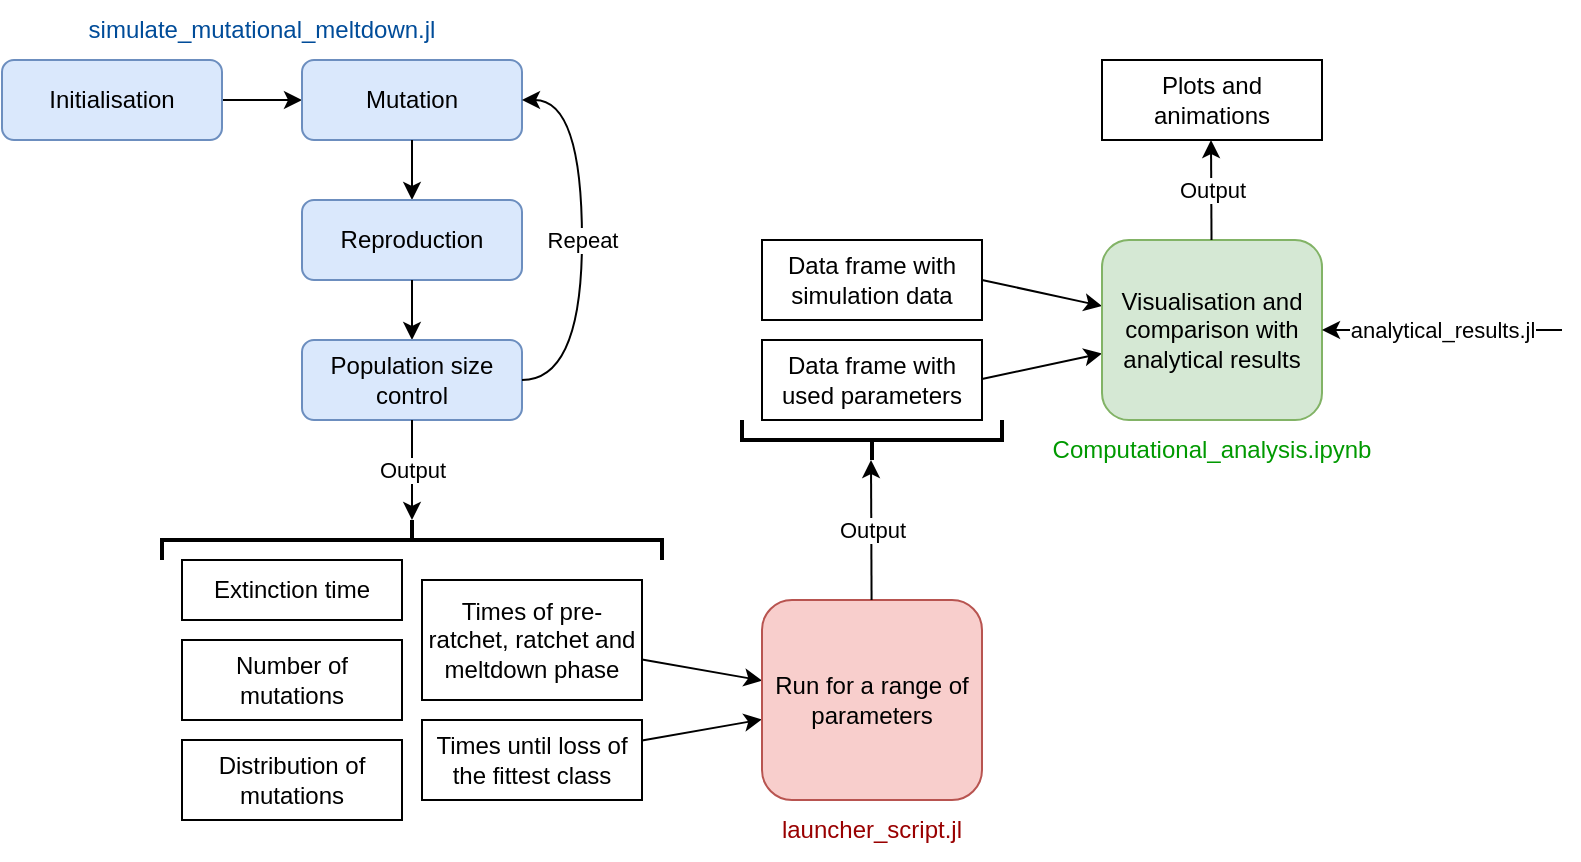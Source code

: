<mxfile version="16.6.2" type="gitlab">
  <diagram id="C5RBs43oDa-KdzZeNtuy" name="Page-1">
    <mxGraphModel dx="1018" dy="604" grid="1" gridSize="10" guides="1" tooltips="1" connect="1" arrows="1" fold="1" page="1" pageScale="1" pageWidth="827" pageHeight="1169" math="0" shadow="0">
      <root>
        <mxCell id="WIyWlLk6GJQsqaUBKTNV-0" />
        <mxCell id="WIyWlLk6GJQsqaUBKTNV-1" parent="WIyWlLk6GJQsqaUBKTNV-0" />
        <mxCell id="GPa3LWOIcoC2SGUldEkZ-6" value="" style="endArrow=classic;html=1;rounded=0;" edge="1" parent="WIyWlLk6GJQsqaUBKTNV-1" source="GPa3LWOIcoC2SGUldEkZ-45" target="GPa3LWOIcoC2SGUldEkZ-7">
          <mxGeometry width="50" height="50" relative="1" as="geometry">
            <mxPoint x="228.628" y="9.797" as="sourcePoint" />
            <mxPoint x="228" y="60" as="targetPoint" />
          </mxGeometry>
        </mxCell>
        <mxCell id="GPa3LWOIcoC2SGUldEkZ-7" value="Mutation" style="rounded=1;whiteSpace=wrap;html=1;fillColor=#dae8fc;strokeColor=#6c8ebf;" vertex="1" parent="WIyWlLk6GJQsqaUBKTNV-1">
          <mxGeometry x="174" y="50" width="110" height="40" as="geometry" />
        </mxCell>
        <mxCell id="GPa3LWOIcoC2SGUldEkZ-9" value="" style="endArrow=classic;html=1;rounded=0;" edge="1" parent="WIyWlLk6GJQsqaUBKTNV-1" source="GPa3LWOIcoC2SGUldEkZ-7" target="GPa3LWOIcoC2SGUldEkZ-10">
          <mxGeometry width="50" height="50" relative="1" as="geometry">
            <mxPoint x="229.128" y="99.997" as="sourcePoint" />
            <mxPoint x="228.5" y="150.2" as="targetPoint" />
          </mxGeometry>
        </mxCell>
        <mxCell id="GPa3LWOIcoC2SGUldEkZ-10" value="Reproduction" style="rounded=1;whiteSpace=wrap;html=1;fillColor=#dae8fc;strokeColor=#6c8ebf;" vertex="1" parent="WIyWlLk6GJQsqaUBKTNV-1">
          <mxGeometry x="174" y="120" width="110" height="40" as="geometry" />
        </mxCell>
        <mxCell id="GPa3LWOIcoC2SGUldEkZ-11" value="" style="endArrow=classic;html=1;rounded=0;" edge="1" parent="WIyWlLk6GJQsqaUBKTNV-1" source="GPa3LWOIcoC2SGUldEkZ-10" target="GPa3LWOIcoC2SGUldEkZ-12">
          <mxGeometry width="50" height="50" relative="1" as="geometry">
            <mxPoint x="229.128" y="189.997" as="sourcePoint" />
            <mxPoint x="228.5" y="240.2" as="targetPoint" />
          </mxGeometry>
        </mxCell>
        <mxCell id="GPa3LWOIcoC2SGUldEkZ-12" value="Population size control" style="rounded=1;whiteSpace=wrap;html=1;fillColor=#dae8fc;strokeColor=#6c8ebf;" vertex="1" parent="WIyWlLk6GJQsqaUBKTNV-1">
          <mxGeometry x="174" y="190" width="110" height="40" as="geometry" />
        </mxCell>
        <mxCell id="GPa3LWOIcoC2SGUldEkZ-15" value="Repeat" style="curved=1;endArrow=classic;html=1;rounded=0;exitX=1;exitY=0.5;exitDx=0;exitDy=0;entryX=1;entryY=0.5;entryDx=0;entryDy=0;" edge="1" parent="WIyWlLk6GJQsqaUBKTNV-1" source="GPa3LWOIcoC2SGUldEkZ-12" target="GPa3LWOIcoC2SGUldEkZ-7">
          <mxGeometry width="50" height="50" relative="1" as="geometry">
            <mxPoint x="284" y="260" as="sourcePoint" />
            <mxPoint x="334" y="210" as="targetPoint" />
            <Array as="points">
              <mxPoint x="314" y="210" />
              <mxPoint x="314" y="70" />
            </Array>
          </mxGeometry>
        </mxCell>
        <mxCell id="GPa3LWOIcoC2SGUldEkZ-18" value="Times of pre-ratchet, ratchet and meltdown phase" style="rounded=0;whiteSpace=wrap;html=1;" vertex="1" parent="WIyWlLk6GJQsqaUBKTNV-1">
          <mxGeometry x="234" y="310" width="110" height="60" as="geometry" />
        </mxCell>
        <mxCell id="GPa3LWOIcoC2SGUldEkZ-19" value="Times until loss of the fittest class" style="rounded=0;whiteSpace=wrap;html=1;" vertex="1" parent="WIyWlLk6GJQsqaUBKTNV-1">
          <mxGeometry x="234" y="380" width="110" height="40" as="geometry" />
        </mxCell>
        <mxCell id="GPa3LWOIcoC2SGUldEkZ-20" value="Extinction time" style="rounded=0;whiteSpace=wrap;html=1;" vertex="1" parent="WIyWlLk6GJQsqaUBKTNV-1">
          <mxGeometry x="114" y="300" width="110" height="30" as="geometry" />
        </mxCell>
        <mxCell id="GPa3LWOIcoC2SGUldEkZ-21" value="Number of mutations" style="rounded=0;whiteSpace=wrap;html=1;" vertex="1" parent="WIyWlLk6GJQsqaUBKTNV-1">
          <mxGeometry x="114" y="340" width="110" height="40" as="geometry" />
        </mxCell>
        <mxCell id="GPa3LWOIcoC2SGUldEkZ-22" value="Distribution of mutations" style="rounded=0;whiteSpace=wrap;html=1;" vertex="1" parent="WIyWlLk6GJQsqaUBKTNV-1">
          <mxGeometry x="114" y="390" width="110" height="40" as="geometry" />
        </mxCell>
        <mxCell id="GPa3LWOIcoC2SGUldEkZ-24" value="" style="endArrow=classic;html=1;rounded=0;" edge="1" parent="WIyWlLk6GJQsqaUBKTNV-1" source="GPa3LWOIcoC2SGUldEkZ-12" target="GPa3LWOIcoC2SGUldEkZ-28">
          <mxGeometry relative="1" as="geometry">
            <mxPoint x="168.5" y="230" as="sourcePoint" />
            <mxPoint x="168.5" y="300" as="targetPoint" />
          </mxGeometry>
        </mxCell>
        <mxCell id="GPa3LWOIcoC2SGUldEkZ-25" value="Output" style="edgeLabel;resizable=0;html=1;align=center;verticalAlign=middle;" connectable="0" vertex="1" parent="GPa3LWOIcoC2SGUldEkZ-24">
          <mxGeometry relative="1" as="geometry" />
        </mxCell>
        <mxCell id="GPa3LWOIcoC2SGUldEkZ-28" value="" style="strokeWidth=2;html=1;shape=mxgraph.flowchart.annotation_2;align=left;labelPosition=right;pointerEvents=1;direction=south;" vertex="1" parent="WIyWlLk6GJQsqaUBKTNV-1">
          <mxGeometry x="104" y="280" width="250" height="20" as="geometry" />
        </mxCell>
        <mxCell id="GPa3LWOIcoC2SGUldEkZ-29" value="" style="endArrow=classic;html=1;rounded=0;" edge="1" parent="WIyWlLk6GJQsqaUBKTNV-1" source="GPa3LWOIcoC2SGUldEkZ-18" target="GPa3LWOIcoC2SGUldEkZ-33">
          <mxGeometry relative="1" as="geometry">
            <mxPoint x="344" y="339.5" as="sourcePoint" />
            <mxPoint x="444" y="339.5" as="targetPoint" />
          </mxGeometry>
        </mxCell>
        <mxCell id="GPa3LWOIcoC2SGUldEkZ-31" value="" style="endArrow=classic;html=1;rounded=0;" edge="1" parent="WIyWlLk6GJQsqaUBKTNV-1" source="GPa3LWOIcoC2SGUldEkZ-19" target="GPa3LWOIcoC2SGUldEkZ-33">
          <mxGeometry relative="1" as="geometry">
            <mxPoint x="344" y="399.823" as="sourcePoint" />
            <mxPoint x="444" y="399.5" as="targetPoint" />
          </mxGeometry>
        </mxCell>
        <mxCell id="GPa3LWOIcoC2SGUldEkZ-33" value="Run for a range of parameters" style="rounded=1;whiteSpace=wrap;html=1;fillColor=#f8cecc;strokeColor=#b85450;" vertex="1" parent="WIyWlLk6GJQsqaUBKTNV-1">
          <mxGeometry x="404" y="320" width="110" height="100" as="geometry" />
        </mxCell>
        <mxCell id="GPa3LWOIcoC2SGUldEkZ-34" value="" style="endArrow=classic;html=1;rounded=0;" edge="1" parent="WIyWlLk6GJQsqaUBKTNV-1" source="GPa3LWOIcoC2SGUldEkZ-33">
          <mxGeometry relative="1" as="geometry">
            <mxPoint x="458.5" y="320" as="sourcePoint" />
            <mxPoint x="458.5" y="250" as="targetPoint" />
          </mxGeometry>
        </mxCell>
        <mxCell id="GPa3LWOIcoC2SGUldEkZ-35" value="Output" style="edgeLabel;resizable=0;html=1;align=center;verticalAlign=middle;" connectable="0" vertex="1" parent="GPa3LWOIcoC2SGUldEkZ-34">
          <mxGeometry relative="1" as="geometry" />
        </mxCell>
        <mxCell id="GPa3LWOIcoC2SGUldEkZ-36" value="Data frame with simulation data" style="rounded=0;whiteSpace=wrap;html=1;" vertex="1" parent="WIyWlLk6GJQsqaUBKTNV-1">
          <mxGeometry x="404" y="140" width="110" height="40" as="geometry" />
        </mxCell>
        <mxCell id="GPa3LWOIcoC2SGUldEkZ-37" value="Data frame with used parameters" style="rounded=0;whiteSpace=wrap;html=1;" vertex="1" parent="WIyWlLk6GJQsqaUBKTNV-1">
          <mxGeometry x="404" y="190" width="110" height="40" as="geometry" />
        </mxCell>
        <mxCell id="GPa3LWOIcoC2SGUldEkZ-38" value="" style="strokeWidth=2;html=1;shape=mxgraph.flowchart.annotation_2;align=left;labelPosition=right;pointerEvents=1;direction=north;" vertex="1" parent="WIyWlLk6GJQsqaUBKTNV-1">
          <mxGeometry x="394" y="230" width="130" height="20" as="geometry" />
        </mxCell>
        <mxCell id="GPa3LWOIcoC2SGUldEkZ-40" value="" style="endArrow=classic;html=1;rounded=0;" edge="1" parent="WIyWlLk6GJQsqaUBKTNV-1" target="GPa3LWOIcoC2SGUldEkZ-44">
          <mxGeometry width="50" height="50" relative="1" as="geometry">
            <mxPoint x="514" y="160" as="sourcePoint" />
            <mxPoint x="574" y="160" as="targetPoint" />
          </mxGeometry>
        </mxCell>
        <mxCell id="GPa3LWOIcoC2SGUldEkZ-41" value="" style="endArrow=classic;html=1;rounded=0;" edge="1" parent="WIyWlLk6GJQsqaUBKTNV-1" target="GPa3LWOIcoC2SGUldEkZ-44">
          <mxGeometry width="50" height="50" relative="1" as="geometry">
            <mxPoint x="514" y="209.5" as="sourcePoint" />
            <mxPoint x="574" y="209.5" as="targetPoint" />
          </mxGeometry>
        </mxCell>
        <mxCell id="GPa3LWOIcoC2SGUldEkZ-44" value="Visualisation and comparison with analytical results" style="rounded=1;whiteSpace=wrap;html=1;fillColor=#d5e8d4;strokeColor=#82b366;" vertex="1" parent="WIyWlLk6GJQsqaUBKTNV-1">
          <mxGeometry x="574" y="140" width="110" height="90" as="geometry" />
        </mxCell>
        <mxCell id="GPa3LWOIcoC2SGUldEkZ-45" value="Initialisation" style="rounded=1;whiteSpace=wrap;html=1;fillColor=#dae8fc;strokeColor=#6c8ebf;" vertex="1" parent="WIyWlLk6GJQsqaUBKTNV-1">
          <mxGeometry x="24" y="50" width="110" height="40" as="geometry" />
        </mxCell>
        <mxCell id="GPa3LWOIcoC2SGUldEkZ-46" value="analytical_results.jl" style="endArrow=classic;html=1;rounded=0;entryX=1;entryY=0.5;entryDx=0;entryDy=0;" edge="1" parent="WIyWlLk6GJQsqaUBKTNV-1" target="GPa3LWOIcoC2SGUldEkZ-44">
          <mxGeometry width="50" height="50" relative="1" as="geometry">
            <mxPoint x="804" y="185" as="sourcePoint" />
            <mxPoint x="644" y="250" as="targetPoint" />
          </mxGeometry>
        </mxCell>
        <mxCell id="GPa3LWOIcoC2SGUldEkZ-47" value="" style="endArrow=classic;html=1;rounded=0;" edge="1" parent="WIyWlLk6GJQsqaUBKTNV-1" source="GPa3LWOIcoC2SGUldEkZ-44">
          <mxGeometry relative="1" as="geometry">
            <mxPoint x="628.5" y="140" as="sourcePoint" />
            <mxPoint x="628.5" y="90" as="targetPoint" />
          </mxGeometry>
        </mxCell>
        <mxCell id="GPa3LWOIcoC2SGUldEkZ-48" value="Output" style="edgeLabel;resizable=0;html=1;align=center;verticalAlign=middle;" connectable="0" vertex="1" parent="GPa3LWOIcoC2SGUldEkZ-47">
          <mxGeometry relative="1" as="geometry" />
        </mxCell>
        <mxCell id="GPa3LWOIcoC2SGUldEkZ-49" value="Plots and animations" style="rounded=0;whiteSpace=wrap;html=1;" vertex="1" parent="WIyWlLk6GJQsqaUBKTNV-1">
          <mxGeometry x="574" y="50" width="110" height="40" as="geometry" />
        </mxCell>
        <mxCell id="GPa3LWOIcoC2SGUldEkZ-50" value="simulate_mutational_meltdown.jl" style="text;html=1;strokeColor=none;fillColor=none;align=center;verticalAlign=middle;whiteSpace=wrap;rounded=0;fontColor=#004C99;" vertex="1" parent="WIyWlLk6GJQsqaUBKTNV-1">
          <mxGeometry x="54" y="20" width="200" height="30" as="geometry" />
        </mxCell>
        <mxCell id="GPa3LWOIcoC2SGUldEkZ-52" value="&lt;font color=&quot;#990000&quot;&gt;launcher_script.jl&lt;/font&gt;" style="text;html=1;strokeColor=none;fillColor=none;align=center;verticalAlign=middle;whiteSpace=wrap;rounded=0;fontColor=#004C99;" vertex="1" parent="WIyWlLk6GJQsqaUBKTNV-1">
          <mxGeometry x="359" y="420" width="200" height="30" as="geometry" />
        </mxCell>
        <mxCell id="GPa3LWOIcoC2SGUldEkZ-53" value="&lt;font color=&quot;#009900&quot;&gt;Computational_analysis.ipynb&lt;/font&gt;" style="text;html=1;strokeColor=none;fillColor=none;align=center;verticalAlign=middle;whiteSpace=wrap;rounded=0;fontColor=#004C99;rotation=0;" vertex="1" parent="WIyWlLk6GJQsqaUBKTNV-1">
          <mxGeometry x="529" y="230" width="200" height="30" as="geometry" />
        </mxCell>
      </root>
    </mxGraphModel>
  </diagram>
</mxfile>
